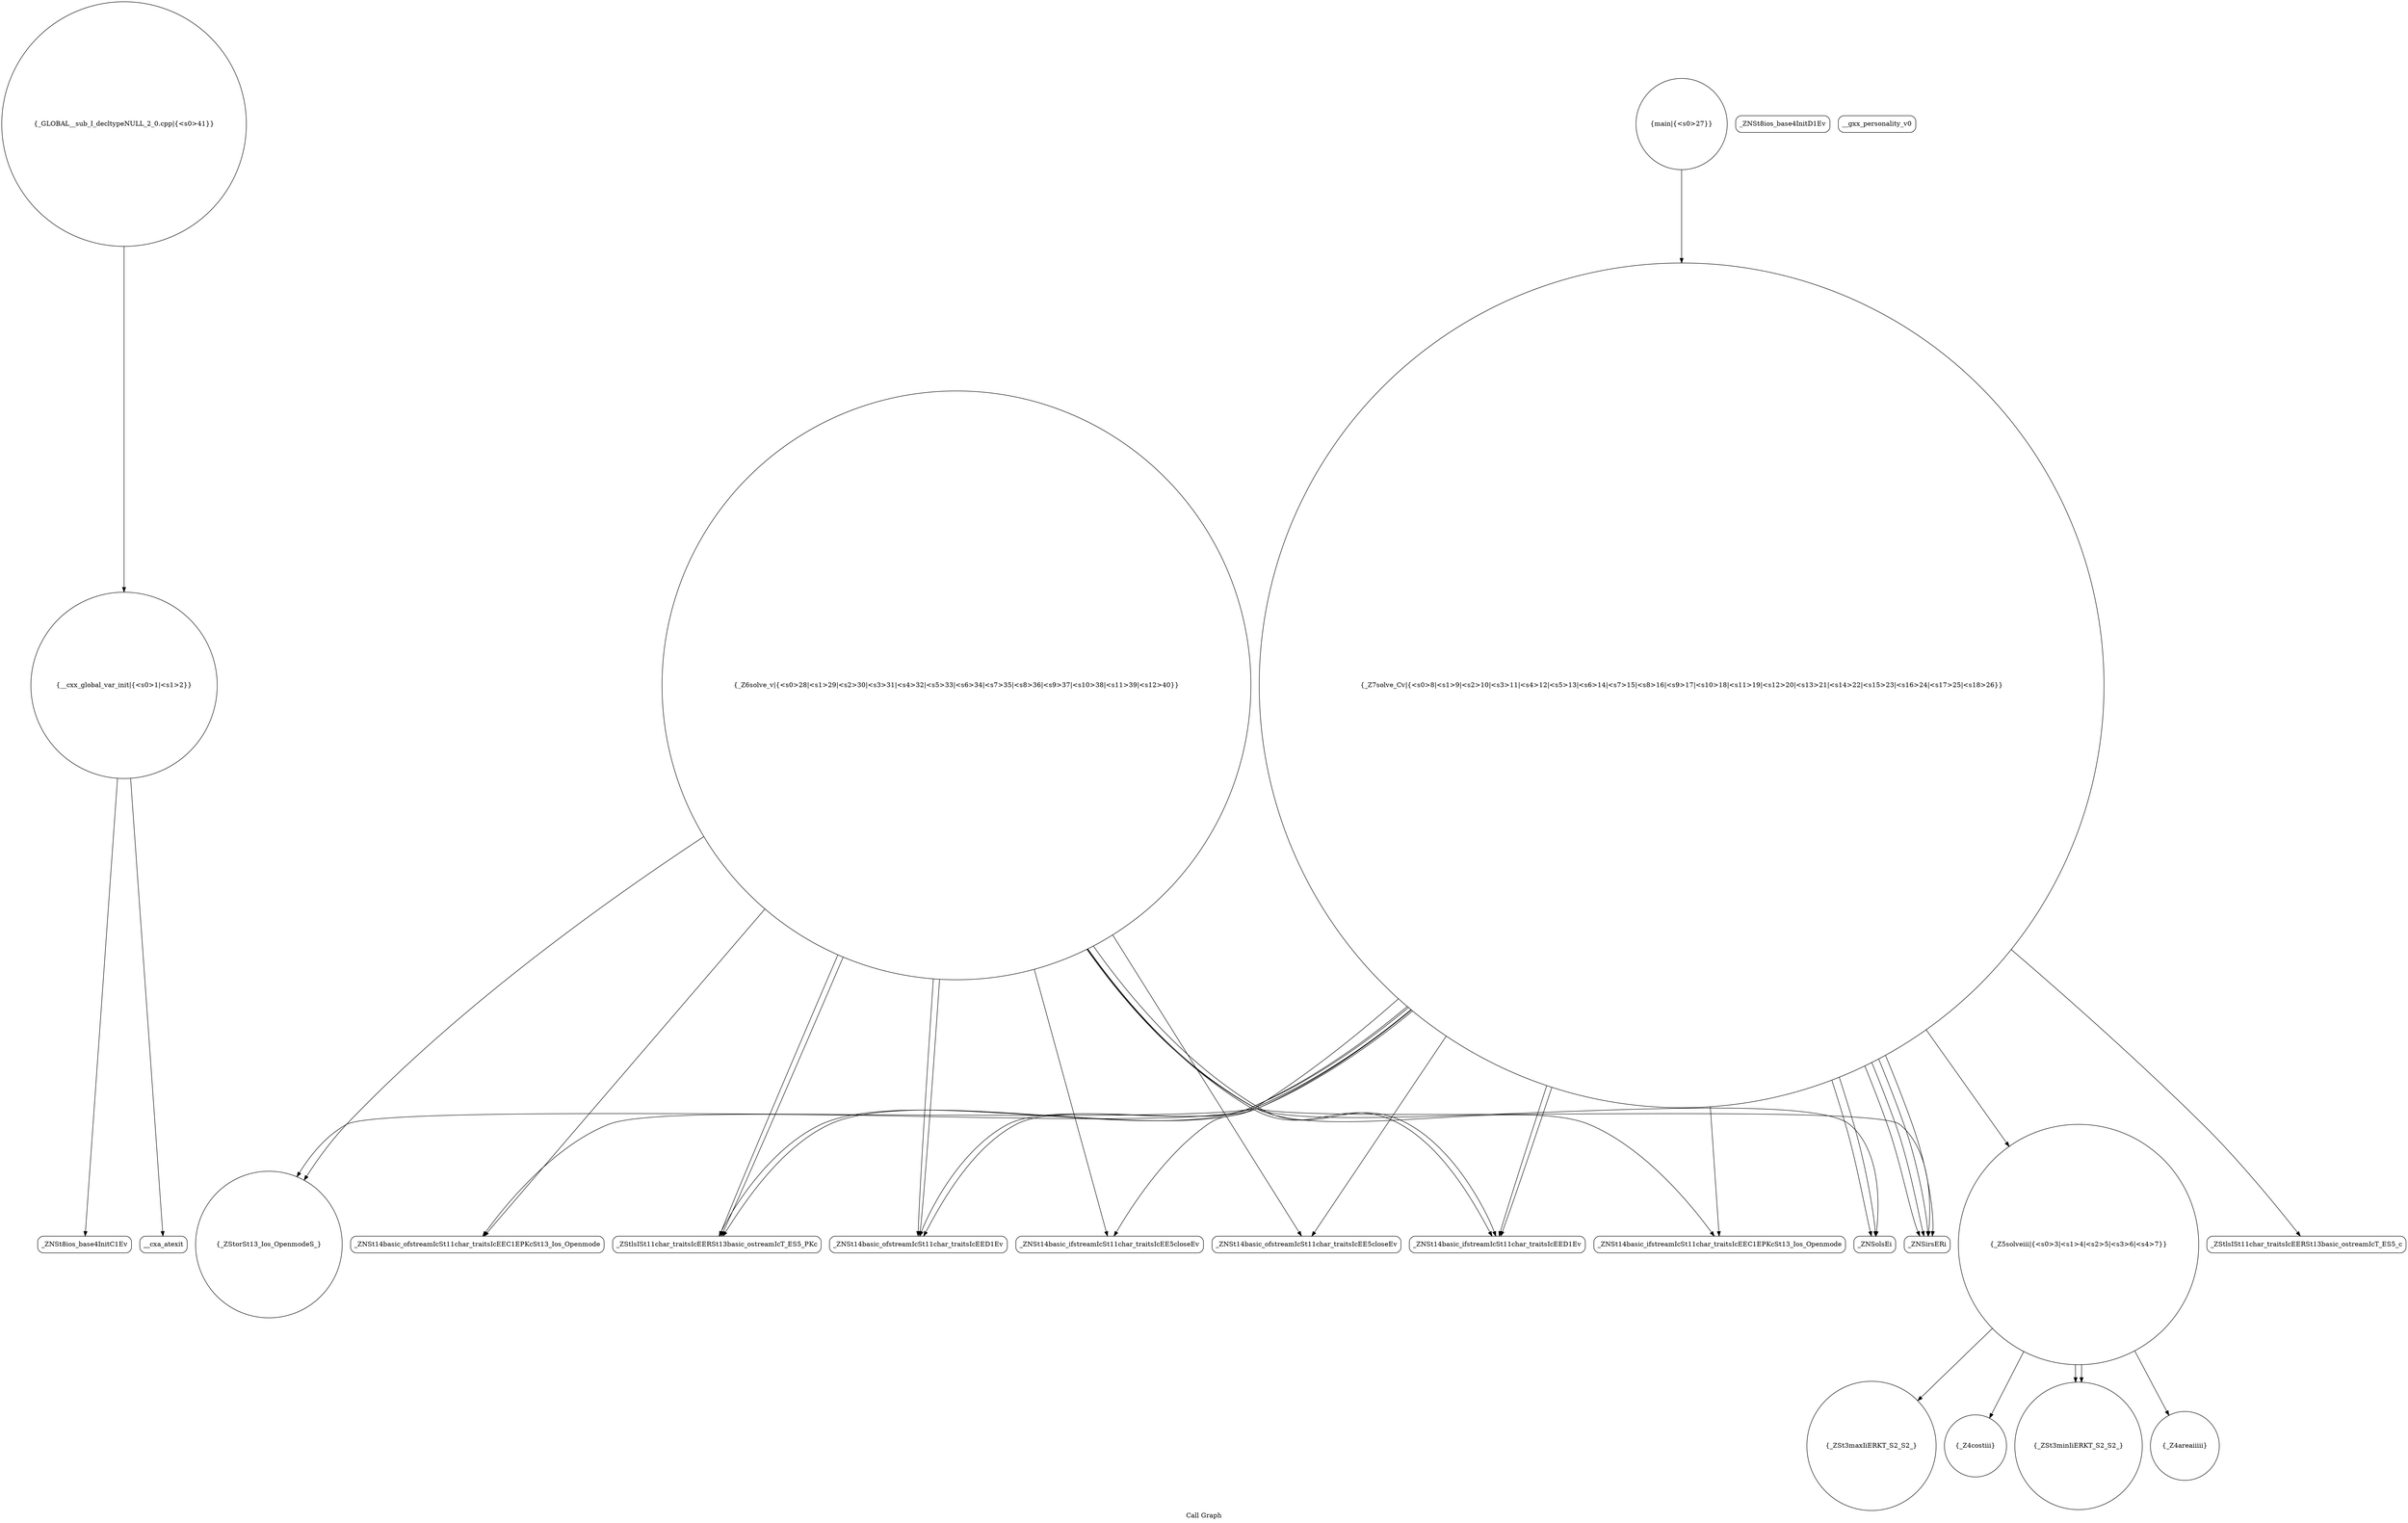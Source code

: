 digraph "Call Graph" {
	label="Call Graph";

	Node0x5587112befe0 [shape=record,shape=circle,label="{__cxx_global_var_init|{<s0>1|<s1>2}}"];
	Node0x5587112befe0:s0 -> Node0x5587112bf470[color=black];
	Node0x5587112befe0:s1 -> Node0x5587112bf570[color=black];
	Node0x5587112bf770 [shape=record,shape=circle,label="{_ZSt3maxIiERKT_S2_S2_}"];
	Node0x5587112bfaf0 [shape=record,shape=Mrecord,label="{_ZNSirsERi}"];
	Node0x5587112bfe70 [shape=record,shape=Mrecord,label="{_ZNSt14basic_ifstreamIcSt11char_traitsIcEED1Ev}"];
	Node0x5587112bf4f0 [shape=record,shape=Mrecord,label="{_ZNSt8ios_base4InitD1Ev}"];
	Node0x5587112bf870 [shape=record,shape=circle,label="{_Z7solve_Cv|{<s0>8|<s1>9|<s2>10|<s3>11|<s4>12|<s5>13|<s6>14|<s7>15|<s8>16|<s9>17|<s10>18|<s11>19|<s12>20|<s13>21|<s14>22|<s15>23|<s16>24|<s17>25|<s18>26}}"];
	Node0x5587112bf870:s0 -> Node0x5587112bf8f0[color=black];
	Node0x5587112bf870:s1 -> Node0x5587112bf970[color=black];
	Node0x5587112bf870:s2 -> Node0x5587112bfa70[color=black];
	Node0x5587112bf870:s3 -> Node0x5587112bfaf0[color=black];
	Node0x5587112bf870:s4 -> Node0x5587112bfaf0[color=black];
	Node0x5587112bf870:s5 -> Node0x5587112bfaf0[color=black];
	Node0x5587112bf870:s6 -> Node0x5587112bfaf0[color=black];
	Node0x5587112bf870:s7 -> Node0x5587112bf6f0[color=black];
	Node0x5587112bf870:s8 -> Node0x5587112bfb70[color=black];
	Node0x5587112bf870:s9 -> Node0x5587112bfbf0[color=black];
	Node0x5587112bf870:s10 -> Node0x5587112bfb70[color=black];
	Node0x5587112bf870:s11 -> Node0x5587112bfbf0[color=black];
	Node0x5587112bf870:s12 -> Node0x5587112bfc70[color=black];
	Node0x5587112bf870:s13 -> Node0x5587112bfdf0[color=black];
	Node0x5587112bf870:s14 -> Node0x5587112bfcf0[color=black];
	Node0x5587112bf870:s15 -> Node0x5587112bfd70[color=black];
	Node0x5587112bf870:s16 -> Node0x5587112bfdf0[color=black];
	Node0x5587112bf870:s17 -> Node0x5587112bfe70[color=black];
	Node0x5587112bf870:s18 -> Node0x5587112bfe70[color=black];
	Node0x5587112bfbf0 [shape=record,shape=Mrecord,label="{_ZNSolsEi}"];
	Node0x5587112bff70 [shape=record,shape=circle,label="{_Z6solve_v|{<s0>28|<s1>29|<s2>30|<s3>31|<s4>32|<s5>33|<s6>34|<s7>35|<s8>36|<s9>37|<s10>38|<s11>39|<s12>40}}"];
	Node0x5587112bff70:s0 -> Node0x5587112bf8f0[color=black];
	Node0x5587112bff70:s1 -> Node0x5587112bf970[color=black];
	Node0x5587112bff70:s2 -> Node0x5587112bfa70[color=black];
	Node0x5587112bff70:s3 -> Node0x5587112bfaf0[color=black];
	Node0x5587112bff70:s4 -> Node0x5587112bfb70[color=black];
	Node0x5587112bff70:s5 -> Node0x5587112bfbf0[color=black];
	Node0x5587112bff70:s6 -> Node0x5587112bfb70[color=black];
	Node0x5587112bff70:s7 -> Node0x5587112bfdf0[color=black];
	Node0x5587112bff70:s8 -> Node0x5587112bfcf0[color=black];
	Node0x5587112bff70:s9 -> Node0x5587112bfd70[color=black];
	Node0x5587112bff70:s10 -> Node0x5587112bfdf0[color=black];
	Node0x5587112bff70:s11 -> Node0x5587112bfe70[color=black];
	Node0x5587112bff70:s12 -> Node0x5587112bfe70[color=black];
	Node0x5587112bf5f0 [shape=record,shape=circle,label="{_Z4costiii}"];
	Node0x5587112bf970 [shape=record,shape=circle,label="{_ZStorSt13_Ios_OpenmodeS_}"];
	Node0x5587112bfcf0 [shape=record,shape=Mrecord,label="{_ZNSt14basic_ifstreamIcSt11char_traitsIcEE5closeEv}"];
	Node0x5587112bf6f0 [shape=record,shape=circle,label="{_Z5solveiii|{<s0>3|<s1>4|<s2>5|<s3>6|<s4>7}}"];
	Node0x5587112bf6f0:s0 -> Node0x5587112bf770[color=black];
	Node0x5587112bf6f0:s1 -> Node0x5587112bf7f0[color=black];
	Node0x5587112bf6f0:s2 -> Node0x5587112bf670[color=black];
	Node0x5587112bf6f0:s3 -> Node0x5587112bf5f0[color=black];
	Node0x5587112bf6f0:s4 -> Node0x5587112bf7f0[color=black];
	Node0x5587112bfa70 [shape=record,shape=Mrecord,label="{_ZNSt14basic_ofstreamIcSt11char_traitsIcEEC1EPKcSt13_Ios_Openmode}"];
	Node0x5587112bfdf0 [shape=record,shape=Mrecord,label="{_ZNSt14basic_ofstreamIcSt11char_traitsIcEED1Ev}"];
	Node0x5587112bf470 [shape=record,shape=Mrecord,label="{_ZNSt8ios_base4InitC1Ev}"];
	Node0x5587112bf7f0 [shape=record,shape=circle,label="{_ZSt3minIiERKT_S2_S2_}"];
	Node0x5587112bfb70 [shape=record,shape=Mrecord,label="{_ZStlsISt11char_traitsIcEERSt13basic_ostreamIcT_ES5_PKc}"];
	Node0x5587112bfef0 [shape=record,shape=circle,label="{main|{<s0>27}}"];
	Node0x5587112bfef0:s0 -> Node0x5587112bf870[color=black];
	Node0x5587112bf570 [shape=record,shape=Mrecord,label="{__cxa_atexit}"];
	Node0x5587112bf8f0 [shape=record,shape=Mrecord,label="{_ZNSt14basic_ifstreamIcSt11char_traitsIcEEC1EPKcSt13_Ios_Openmode}"];
	Node0x5587112bfc70 [shape=record,shape=Mrecord,label="{_ZStlsISt11char_traitsIcEERSt13basic_ostreamIcT_ES5_c}"];
	Node0x5587112bfff0 [shape=record,shape=circle,label="{_GLOBAL__sub_I_decltypeNULL_2_0.cpp|{<s0>41}}"];
	Node0x5587112bfff0:s0 -> Node0x5587112befe0[color=black];
	Node0x5587112bf670 [shape=record,shape=circle,label="{_Z4areaiiiii}"];
	Node0x5587112bf9f0 [shape=record,shape=Mrecord,label="{__gxx_personality_v0}"];
	Node0x5587112bfd70 [shape=record,shape=Mrecord,label="{_ZNSt14basic_ofstreamIcSt11char_traitsIcEE5closeEv}"];
}
